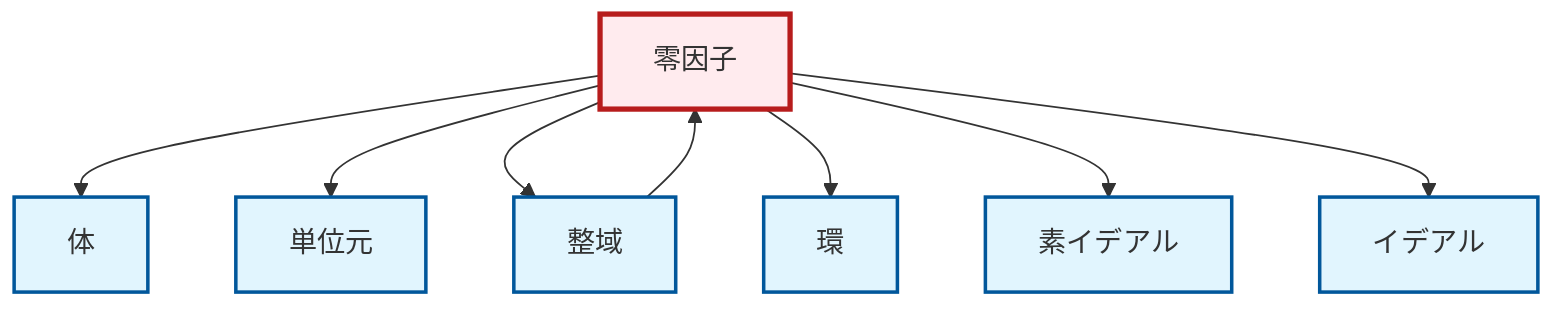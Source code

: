 graph TD
    classDef definition fill:#e1f5fe,stroke:#01579b,stroke-width:2px
    classDef theorem fill:#f3e5f5,stroke:#4a148c,stroke-width:2px
    classDef axiom fill:#fff3e0,stroke:#e65100,stroke-width:2px
    classDef example fill:#e8f5e9,stroke:#1b5e20,stroke-width:2px
    classDef current fill:#ffebee,stroke:#b71c1c,stroke-width:3px
    def-ring["環"]:::definition
    def-field["体"]:::definition
    def-zero-divisor["零因子"]:::definition
    def-identity-element["単位元"]:::definition
    def-integral-domain["整域"]:::definition
    def-prime-ideal["素イデアル"]:::definition
    def-ideal["イデアル"]:::definition
    def-zero-divisor --> def-field
    def-zero-divisor --> def-identity-element
    def-zero-divisor --> def-integral-domain
    def-zero-divisor --> def-ring
    def-zero-divisor --> def-prime-ideal
    def-integral-domain --> def-zero-divisor
    def-zero-divisor --> def-ideal
    class def-zero-divisor current